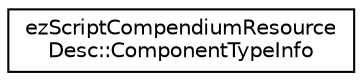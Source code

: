 digraph "Graphical Class Hierarchy"
{
 // LATEX_PDF_SIZE
  edge [fontname="Helvetica",fontsize="10",labelfontname="Helvetica",labelfontsize="10"];
  node [fontname="Helvetica",fontsize="10",shape=record];
  rankdir="LR";
  Node0 [label="ezScriptCompendiumResource\lDesc::ComponentTypeInfo",height=0.2,width=0.4,color="black", fillcolor="white", style="filled",URL="$dd/d54/structez_script_compendium_resource_desc_1_1_component_type_info.htm",tooltip=" "];
}
